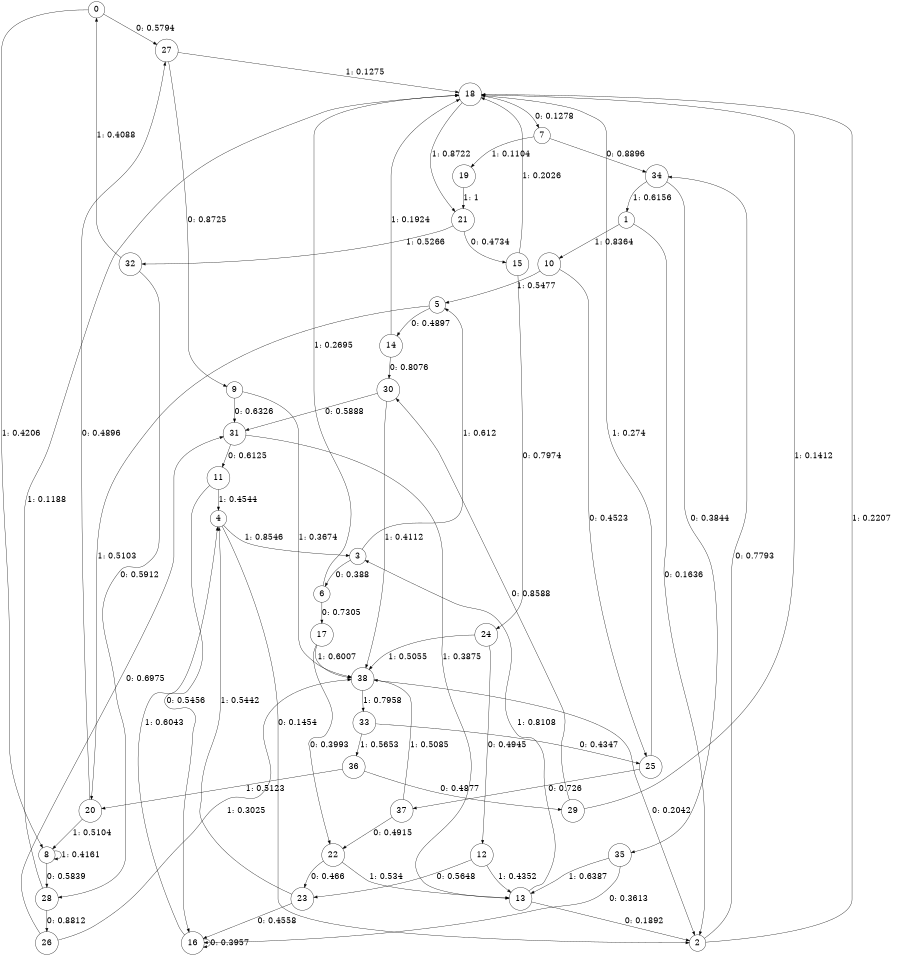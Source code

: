 digraph "ch2faceL8" {
size = "6,8.5";
ratio = "fill";
node [shape = circle];
node [fontsize = 24];
edge [fontsize = 24];
0 -> 27 [label = "0: 0.5794   "];
0 -> 8 [label = "1: 0.4206   "];
1 -> 2 [label = "0: 0.1636   "];
1 -> 10 [label = "1: 0.8364   "];
2 -> 34 [label = "0: 0.7793   "];
2 -> 18 [label = "1: 0.2207   "];
3 -> 6 [label = "0: 0.388    "];
3 -> 5 [label = "1: 0.612    "];
4 -> 2 [label = "0: 0.1454   "];
4 -> 3 [label = "1: 0.8546   "];
5 -> 14 [label = "0: 0.4897   "];
5 -> 20 [label = "1: 0.5103   "];
6 -> 17 [label = "0: 0.7305   "];
6 -> 18 [label = "1: 0.2695   "];
7 -> 34 [label = "0: 0.8896   "];
7 -> 19 [label = "1: 0.1104   "];
8 -> 28 [label = "0: 0.5839   "];
8 -> 8 [label = "1: 0.4161   "];
9 -> 31 [label = "0: 0.6326   "];
9 -> 38 [label = "1: 0.3674   "];
10 -> 25 [label = "0: 0.4523   "];
10 -> 5 [label = "1: 0.5477   "];
11 -> 16 [label = "0: 0.5456   "];
11 -> 4 [label = "1: 0.4544   "];
12 -> 23 [label = "0: 0.5648   "];
12 -> 13 [label = "1: 0.4352   "];
13 -> 2 [label = "0: 0.1892   "];
13 -> 3 [label = "1: 0.8108   "];
14 -> 30 [label = "0: 0.8076   "];
14 -> 18 [label = "1: 0.1924   "];
15 -> 24 [label = "0: 0.7974   "];
15 -> 18 [label = "1: 0.2026   "];
16 -> 16 [label = "0: 0.3957   "];
16 -> 4 [label = "1: 0.6043   "];
17 -> 22 [label = "0: 0.3993   "];
17 -> 38 [label = "1: 0.6007   "];
18 -> 7 [label = "0: 0.1278   "];
18 -> 21 [label = "1: 0.8722   "];
19 -> 21 [label = "1: 1        "];
20 -> 27 [label = "0: 0.4896   "];
20 -> 8 [label = "1: 0.5104   "];
21 -> 15 [label = "0: 0.4734   "];
21 -> 32 [label = "1: 0.5266   "];
22 -> 23 [label = "0: 0.466    "];
22 -> 13 [label = "1: 0.534    "];
23 -> 16 [label = "0: 0.4558   "];
23 -> 4 [label = "1: 0.5442   "];
24 -> 12 [label = "0: 0.4945   "];
24 -> 38 [label = "1: 0.5055   "];
25 -> 37 [label = "0: 0.726    "];
25 -> 18 [label = "1: 0.274    "];
26 -> 31 [label = "0: 0.6975   "];
26 -> 38 [label = "1: 0.3025   "];
27 -> 9 [label = "0: 0.8725   "];
27 -> 18 [label = "1: 0.1275   "];
28 -> 26 [label = "0: 0.8812   "];
28 -> 18 [label = "1: 0.1188   "];
29 -> 30 [label = "0: 0.8588   "];
29 -> 18 [label = "1: 0.1412   "];
30 -> 31 [label = "0: 0.5888   "];
30 -> 38 [label = "1: 0.4112   "];
31 -> 11 [label = "0: 0.6125   "];
31 -> 13 [label = "1: 0.3875   "];
32 -> 28 [label = "0: 0.5912   "];
32 -> 0 [label = "1: 0.4088   "];
33 -> 25 [label = "0: 0.4347   "];
33 -> 36 [label = "1: 0.5653   "];
34 -> 35 [label = "0: 0.3844   "];
34 -> 1 [label = "1: 0.6156   "];
35 -> 16 [label = "0: 0.3613   "];
35 -> 13 [label = "1: 0.6387   "];
36 -> 29 [label = "0: 0.4877   "];
36 -> 20 [label = "1: 0.5123   "];
37 -> 22 [label = "0: 0.4915   "];
37 -> 38 [label = "1: 0.5085   "];
38 -> 2 [label = "0: 0.2042   "];
38 -> 33 [label = "1: 0.7958   "];
}